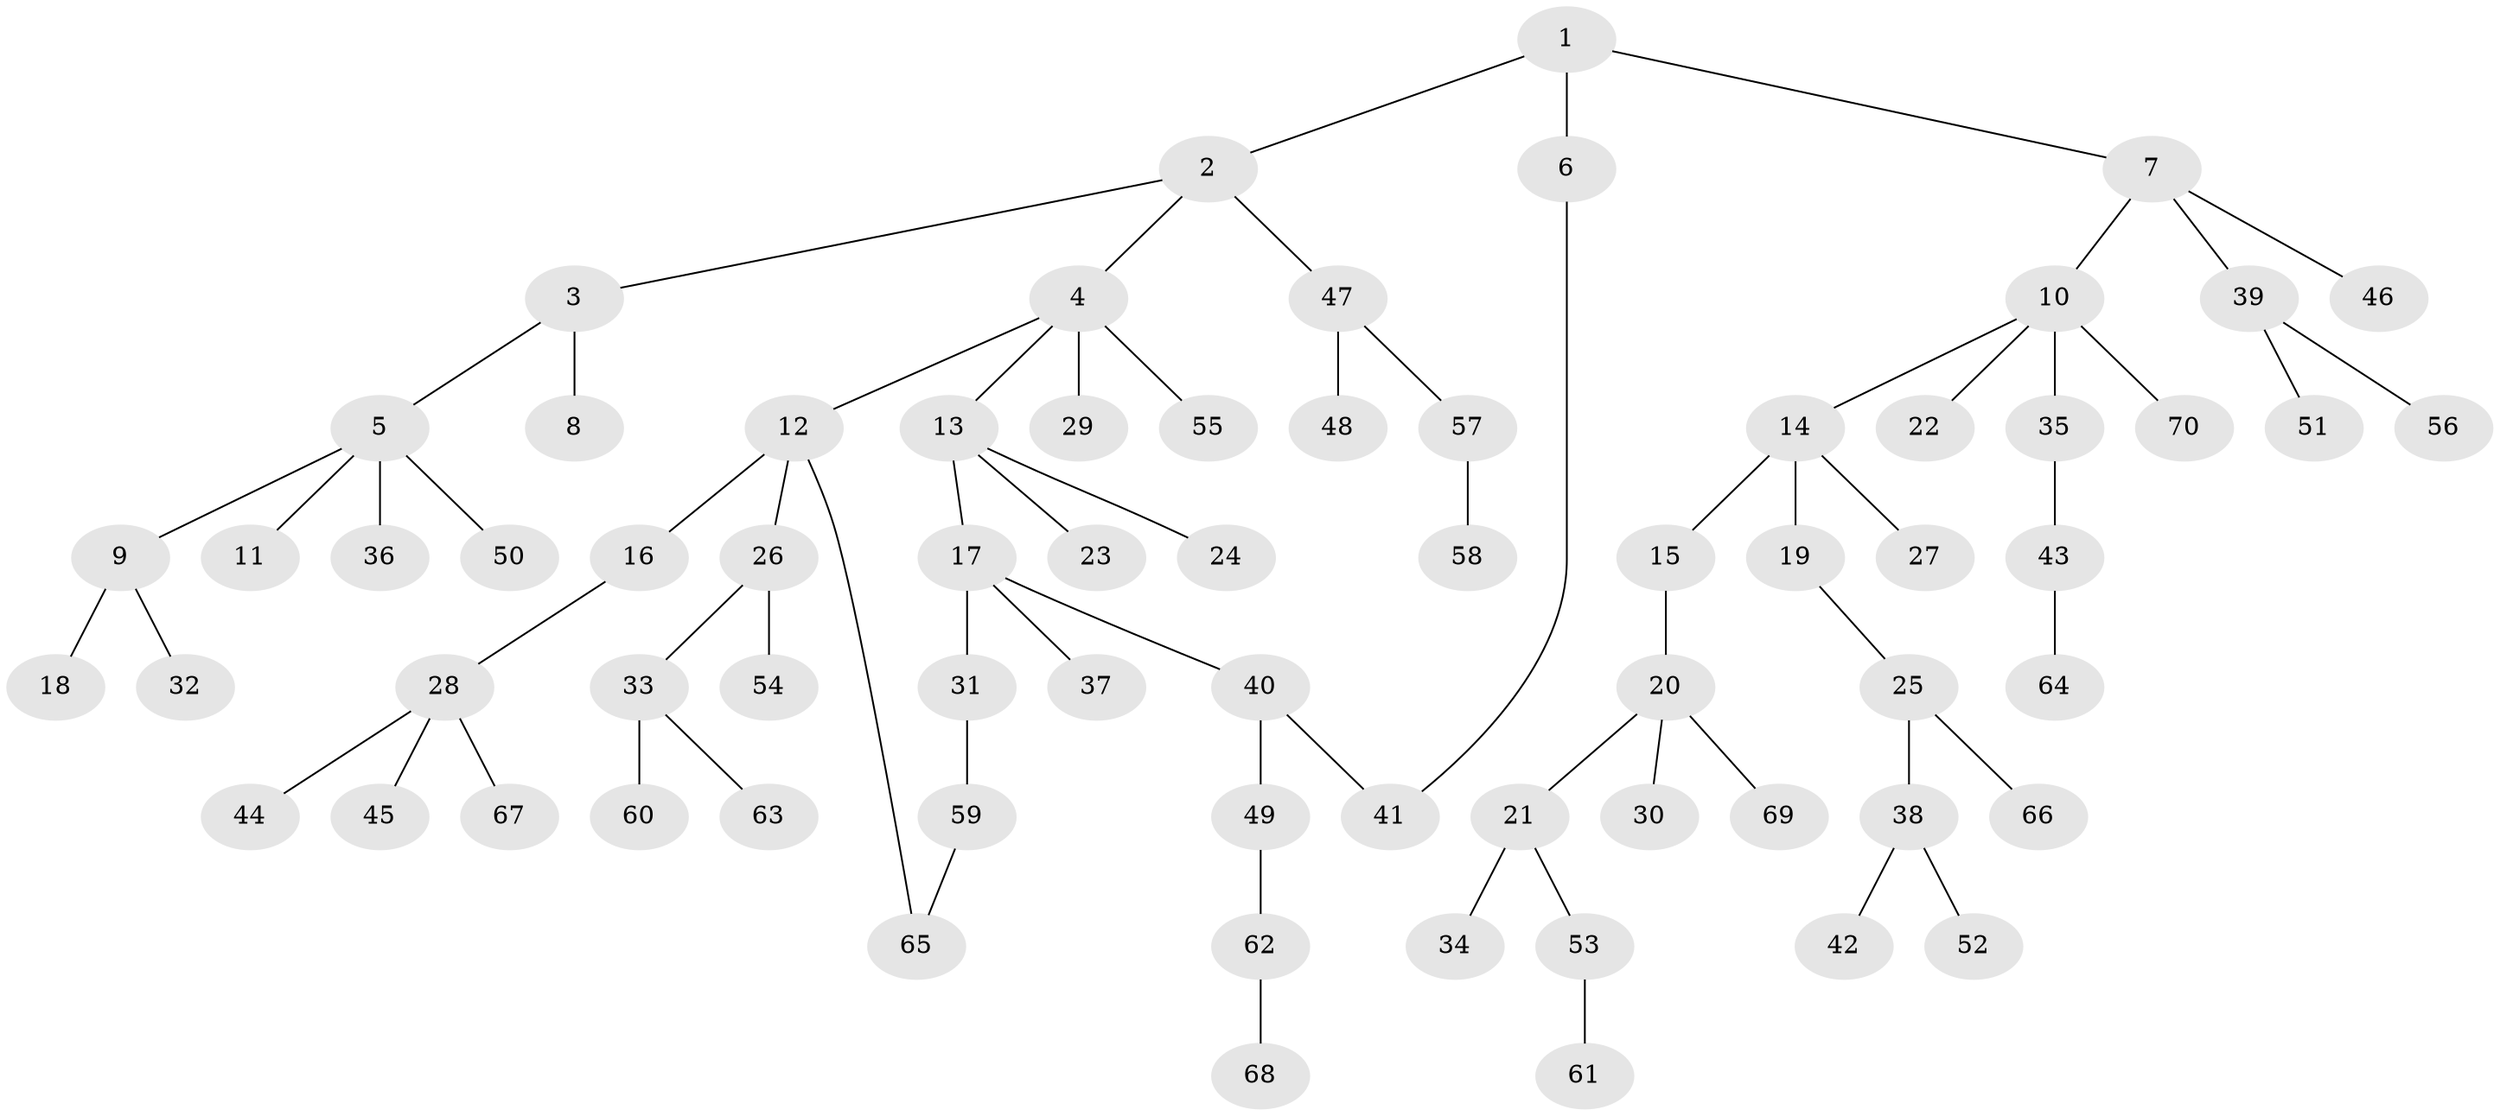 // original degree distribution, {4: 0.08080808080808081, 3: 0.10101010101010101, 5: 0.050505050505050504, 6: 0.020202020202020204, 2: 0.2727272727272727, 1: 0.47474747474747475}
// Generated by graph-tools (version 1.1) at 2025/49/03/04/25 22:49:00]
// undirected, 70 vertices, 71 edges
graph export_dot {
  node [color=gray90,style=filled];
  1;
  2;
  3;
  4;
  5;
  6;
  7;
  8;
  9;
  10;
  11;
  12;
  13;
  14;
  15;
  16;
  17;
  18;
  19;
  20;
  21;
  22;
  23;
  24;
  25;
  26;
  27;
  28;
  29;
  30;
  31;
  32;
  33;
  34;
  35;
  36;
  37;
  38;
  39;
  40;
  41;
  42;
  43;
  44;
  45;
  46;
  47;
  48;
  49;
  50;
  51;
  52;
  53;
  54;
  55;
  56;
  57;
  58;
  59;
  60;
  61;
  62;
  63;
  64;
  65;
  66;
  67;
  68;
  69;
  70;
  1 -- 2 [weight=1.0];
  1 -- 6 [weight=1.0];
  1 -- 7 [weight=1.0];
  2 -- 3 [weight=1.0];
  2 -- 4 [weight=1.0];
  2 -- 47 [weight=1.0];
  3 -- 5 [weight=1.0];
  3 -- 8 [weight=1.0];
  4 -- 12 [weight=1.0];
  4 -- 13 [weight=1.0];
  4 -- 29 [weight=1.0];
  4 -- 55 [weight=1.0];
  5 -- 9 [weight=1.0];
  5 -- 11 [weight=1.0];
  5 -- 36 [weight=1.0];
  5 -- 50 [weight=1.0];
  6 -- 41 [weight=1.0];
  7 -- 10 [weight=1.0];
  7 -- 39 [weight=1.0];
  7 -- 46 [weight=1.0];
  9 -- 18 [weight=1.0];
  9 -- 32 [weight=1.0];
  10 -- 14 [weight=1.0];
  10 -- 22 [weight=1.0];
  10 -- 35 [weight=1.0];
  10 -- 70 [weight=1.0];
  12 -- 16 [weight=1.0];
  12 -- 26 [weight=1.0];
  12 -- 65 [weight=1.0];
  13 -- 17 [weight=1.0];
  13 -- 23 [weight=1.0];
  13 -- 24 [weight=1.0];
  14 -- 15 [weight=1.0];
  14 -- 19 [weight=1.0];
  14 -- 27 [weight=1.0];
  15 -- 20 [weight=1.0];
  16 -- 28 [weight=1.0];
  17 -- 31 [weight=1.0];
  17 -- 37 [weight=1.0];
  17 -- 40 [weight=1.0];
  19 -- 25 [weight=1.0];
  20 -- 21 [weight=1.0];
  20 -- 30 [weight=1.0];
  20 -- 69 [weight=1.0];
  21 -- 34 [weight=1.0];
  21 -- 53 [weight=1.0];
  25 -- 38 [weight=1.0];
  25 -- 66 [weight=1.0];
  26 -- 33 [weight=1.0];
  26 -- 54 [weight=1.0];
  28 -- 44 [weight=1.0];
  28 -- 45 [weight=1.0];
  28 -- 67 [weight=1.0];
  31 -- 59 [weight=1.0];
  33 -- 60 [weight=1.0];
  33 -- 63 [weight=1.0];
  35 -- 43 [weight=1.0];
  38 -- 42 [weight=1.0];
  38 -- 52 [weight=1.0];
  39 -- 51 [weight=1.0];
  39 -- 56 [weight=1.0];
  40 -- 41 [weight=1.0];
  40 -- 49 [weight=1.0];
  43 -- 64 [weight=1.0];
  47 -- 48 [weight=1.0];
  47 -- 57 [weight=1.0];
  49 -- 62 [weight=1.0];
  53 -- 61 [weight=1.0];
  57 -- 58 [weight=1.0];
  59 -- 65 [weight=1.0];
  62 -- 68 [weight=1.0];
}
